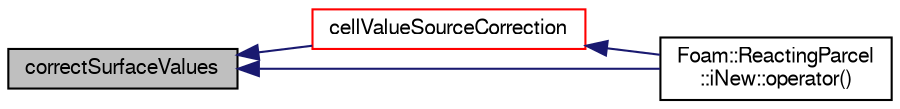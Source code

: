 digraph "correctSurfaceValues"
{
  bgcolor="transparent";
  edge [fontname="FreeSans",fontsize="10",labelfontname="FreeSans",labelfontsize="10"];
  node [fontname="FreeSans",fontsize="10",shape=record];
  rankdir="LR";
  Node566 [label="correctSurfaceValues",height=0.2,width=0.4,color="black", fillcolor="grey75", style="filled", fontcolor="black"];
  Node566 -> Node567 [dir="back",color="midnightblue",fontsize="10",style="solid",fontname="FreeSans"];
  Node567 [label="cellValueSourceCorrection",height=0.2,width=0.4,color="red",URL="$a23922.html#a12514aea0fca411ec9a08597bd2e709d",tooltip="Correct cell values using latest transfer information. "];
  Node567 -> Node568 [dir="back",color="midnightblue",fontsize="10",style="solid",fontname="FreeSans"];
  Node568 [label="Foam::ReactingParcel\l::iNew::operator()",height=0.2,width=0.4,color="black",URL="$a23934.html#a15eb768830b48a3c63e17509ffb8febb"];
  Node566 -> Node568 [dir="back",color="midnightblue",fontsize="10",style="solid",fontname="FreeSans"];
}
